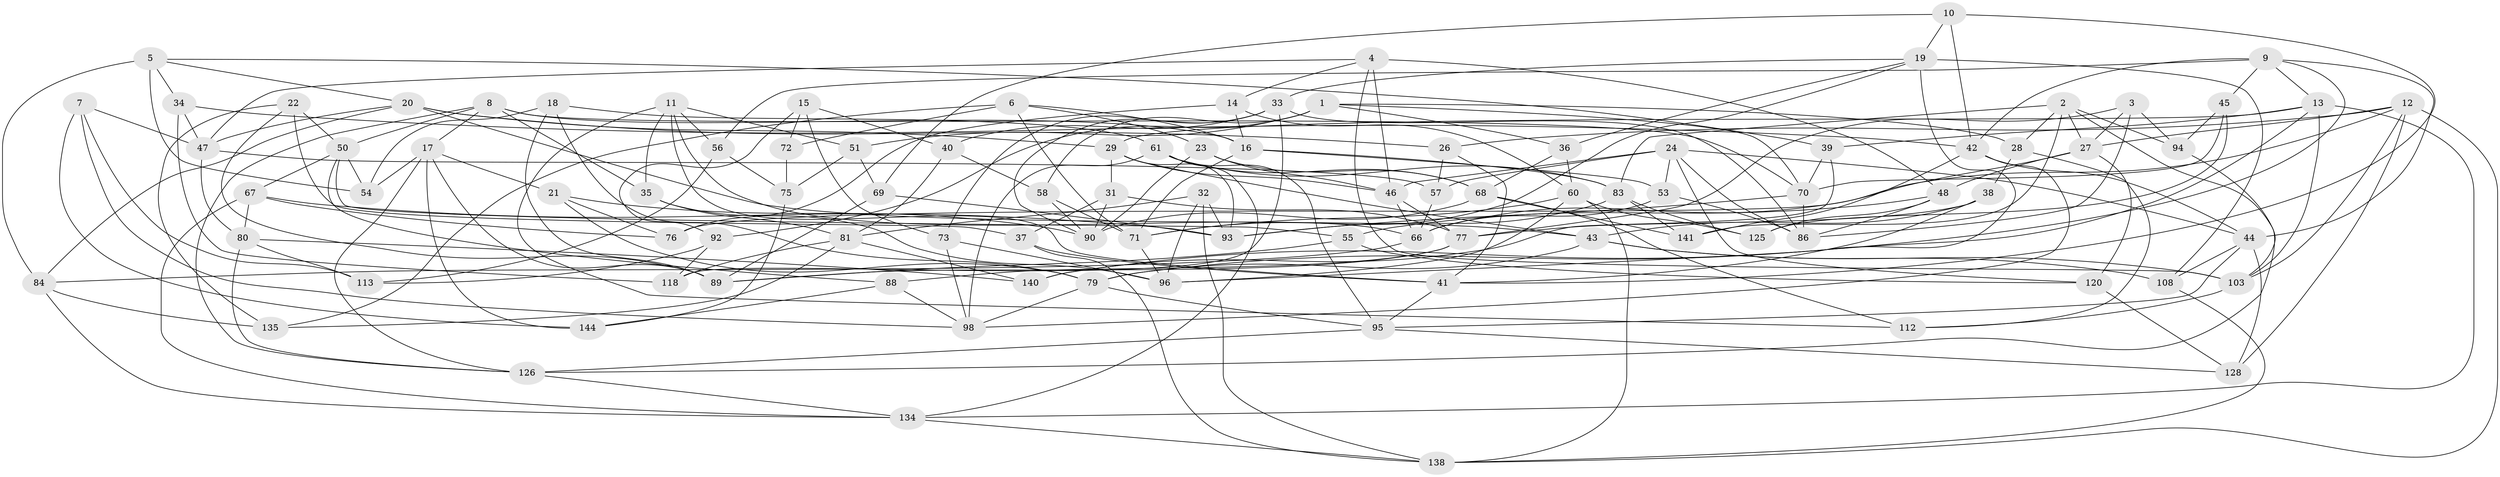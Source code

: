 // Generated by graph-tools (version 1.1) at 2025/52/02/27/25 19:52:34]
// undirected, 97 vertices, 240 edges
graph export_dot {
graph [start="1"]
  node [color=gray90,style=filled];
  1 [super="+82"];
  2 [super="+30"];
  3;
  4 [super="+104"];
  5 [super="+111"];
  6 [super="+146"];
  7;
  8 [super="+115"];
  9 [super="+105"];
  10;
  11 [super="+62"];
  12 [super="+123"];
  13 [super="+78"];
  14;
  15;
  16 [super="+65"];
  17 [super="+121"];
  18;
  19 [super="+25"];
  20 [super="+102"];
  21;
  22;
  23;
  24 [super="+136"];
  26;
  27 [super="+64"];
  28;
  29 [super="+85"];
  31;
  32;
  33 [super="+101"];
  34;
  35;
  36;
  37;
  38;
  39;
  40;
  41 [super="+145"];
  42 [super="+63"];
  43 [super="+52"];
  44 [super="+122"];
  45;
  46 [super="+49"];
  47 [super="+143"];
  48 [super="+59"];
  50 [super="+117"];
  51;
  53;
  54;
  55;
  56;
  57;
  58;
  60 [super="+74"];
  61 [super="+116"];
  66 [super="+97"];
  67 [super="+124"];
  68 [super="+110"];
  69;
  70 [super="+87"];
  71 [super="+114"];
  72;
  73;
  75;
  76;
  77 [super="+99"];
  79 [super="+100"];
  80 [super="+109"];
  81 [super="+131"];
  83 [super="+91"];
  84 [super="+106"];
  86 [super="+130"];
  88;
  89 [super="+139"];
  90 [super="+127"];
  92;
  93 [super="+147"];
  94;
  95 [super="+133"];
  96 [super="+132"];
  98 [super="+107"];
  103 [super="+119"];
  108;
  112;
  113;
  118;
  120;
  125;
  126 [super="+129"];
  128;
  134 [super="+137"];
  135;
  138 [super="+142"];
  140;
  141;
  144;
  1 -- 51;
  1 -- 70;
  1 -- 58;
  1 -- 28;
  1 -- 36;
  1 -- 92;
  2 -- 94;
  2 -- 141;
  2 -- 83;
  2 -- 27;
  2 -- 28;
  2 -- 126;
  3 -- 94;
  3 -- 27;
  3 -- 77;
  3 -- 86;
  4 -- 46;
  4 -- 47;
  4 -- 48 [weight=2];
  4 -- 14;
  4 -- 103;
  5 -- 39;
  5 -- 34;
  5 -- 84 [weight=2];
  5 -- 54;
  5 -- 20;
  6 -- 72 [weight=2];
  6 -- 23;
  6 -- 71;
  6 -- 16;
  6 -- 135;
  7 -- 113;
  7 -- 144;
  7 -- 98;
  7 -- 47;
  8 -- 126;
  8 -- 35;
  8 -- 70;
  8 -- 16;
  8 -- 50;
  8 -- 17;
  9 -- 45;
  9 -- 44;
  9 -- 13;
  9 -- 56;
  9 -- 140;
  9 -- 42;
  10 -- 42;
  10 -- 41;
  10 -- 69;
  10 -- 19;
  11 -- 35;
  11 -- 112;
  11 -- 56;
  11 -- 51;
  11 -- 66;
  11 -- 41;
  12 -- 103;
  12 -- 128;
  12 -- 76;
  12 -- 26;
  12 -- 27;
  12 -- 138;
  13 -- 39;
  13 -- 79;
  13 -- 29;
  13 -- 134;
  13 -- 103;
  14 -- 76;
  14 -- 60;
  14 -- 16;
  15 -- 72;
  15 -- 40;
  15 -- 92;
  15 -- 73;
  16 -- 83;
  16 -- 53;
  16 -- 71;
  17 -- 54;
  17 -- 126;
  17 -- 89;
  17 -- 144;
  17 -- 21;
  18 -- 89;
  18 -- 61;
  18 -- 79;
  18 -- 54;
  19 -- 108;
  19 -- 96;
  19 -- 36;
  19 -- 71;
  19 -- 33;
  20 -- 47;
  20 -- 29;
  20 -- 43;
  20 -- 26;
  20 -- 84;
  21 -- 76;
  21 -- 90;
  21 -- 79;
  22 -- 89;
  22 -- 37;
  22 -- 50;
  22 -- 135;
  23 -- 90;
  23 -- 46;
  23 -- 68;
  24 -- 86;
  24 -- 57;
  24 -- 120;
  24 -- 53;
  24 -- 46;
  24 -- 44;
  26 -- 57;
  26 -- 41;
  27 -- 48;
  27 -- 66;
  27 -- 120;
  28 -- 112;
  28 -- 38;
  29 -- 93;
  29 -- 43;
  29 -- 46;
  29 -- 31;
  31 -- 37;
  31 -- 77;
  31 -- 90;
  32 -- 138;
  32 -- 93;
  32 -- 81;
  32 -- 96;
  33 -- 40;
  33 -- 86;
  33 -- 118;
  33 -- 73;
  33 -- 90;
  34 -- 118;
  34 -- 42;
  34 -- 47;
  35 -- 96;
  35 -- 81;
  36 -- 60;
  36 -- 68;
  37 -- 41;
  37 -- 138;
  38 -- 77;
  38 -- 41;
  38 -- 43;
  39 -- 140;
  39 -- 70;
  40 -- 58;
  40 -- 81;
  41 -- 95;
  42 -- 141;
  42 -- 98;
  42 -- 44;
  43 -- 108;
  43 -- 79;
  43 -- 103;
  44 -- 128;
  44 -- 108;
  44 -- 95;
  45 -- 94;
  45 -- 125;
  45 -- 70;
  46 -- 66;
  46 -- 77;
  47 -- 80;
  47 -- 57;
  48 -- 86;
  48 -- 125;
  48 -- 55;
  50 -- 55;
  50 -- 88;
  50 -- 54;
  50 -- 67;
  51 -- 75;
  51 -- 69;
  53 -- 66;
  53 -- 86;
  55 -- 120;
  55 -- 89;
  56 -- 113;
  56 -- 75;
  57 -- 66;
  58 -- 90;
  58 -- 71;
  60 -- 125;
  60 -- 138;
  60 -- 96;
  60 -- 71;
  61 -- 134;
  61 -- 83;
  61 -- 98;
  61 -- 95;
  61 -- 68;
  66 -- 84;
  67 -- 76;
  67 -- 134;
  67 -- 80 [weight=2];
  67 -- 93;
  68 -- 141;
  68 -- 112;
  68 -- 90;
  69 -- 93;
  69 -- 89;
  70 -- 93;
  70 -- 86;
  71 -- 96;
  72 -- 75;
  73 -- 98;
  73 -- 96;
  75 -- 144;
  77 -- 88;
  77 -- 89;
  79 -- 98;
  79 -- 95;
  80 -- 126;
  80 -- 140;
  80 -- 113;
  81 -- 140;
  81 -- 135;
  81 -- 118;
  83 -- 125;
  83 -- 141;
  83 -- 93;
  84 -- 134;
  84 -- 135;
  88 -- 144;
  88 -- 98;
  92 -- 118;
  92 -- 113;
  94 -- 103;
  95 -- 126;
  95 -- 128;
  103 -- 112;
  108 -- 138;
  120 -- 128;
  126 -- 134;
  134 -- 138;
}
